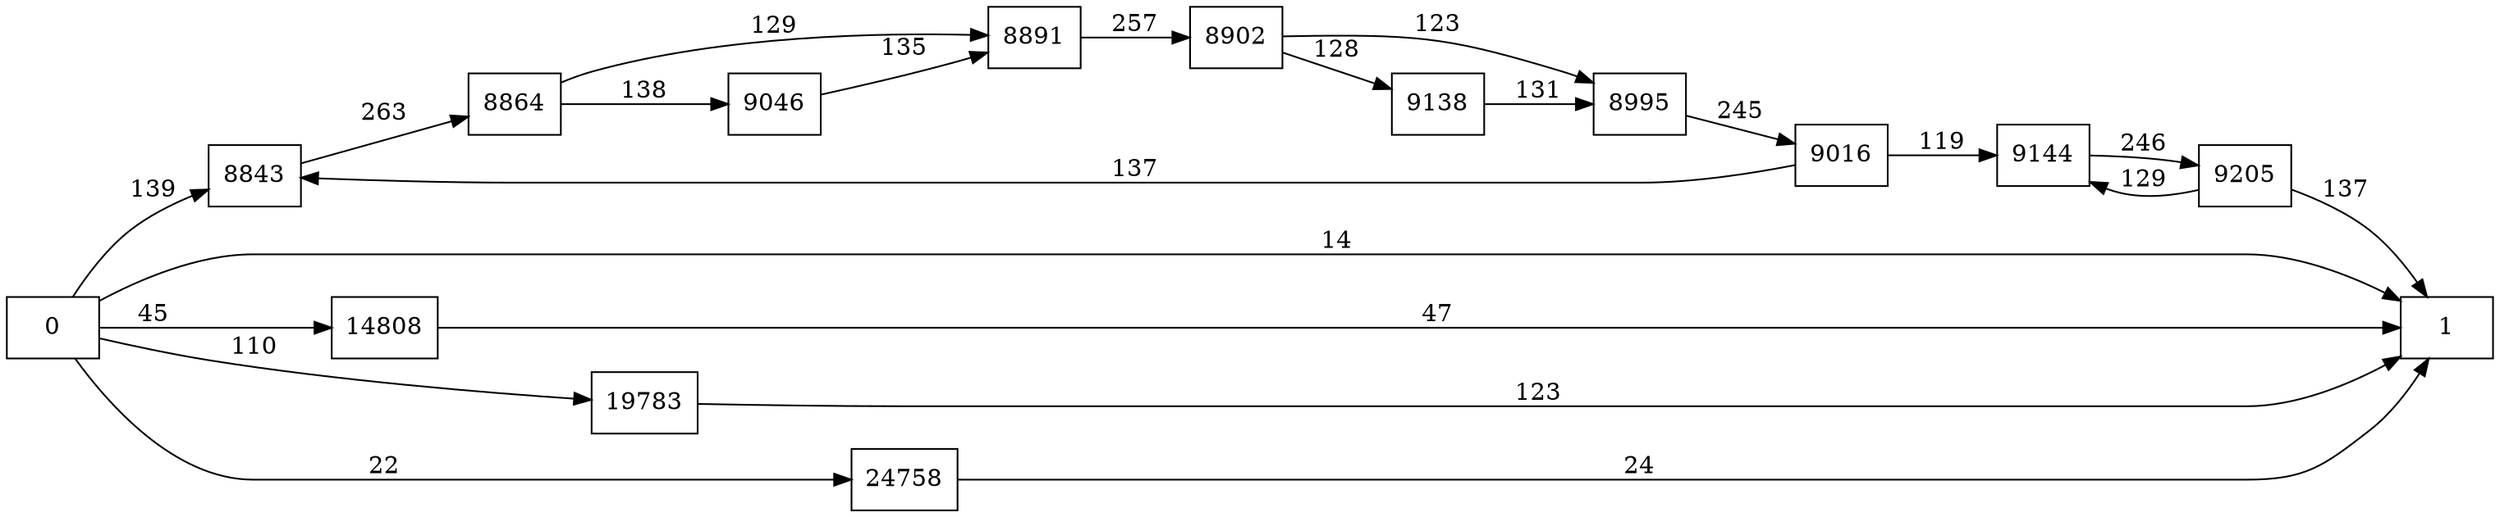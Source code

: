 digraph {
	graph [rankdir=LR]
	node [shape=rectangle]
	8843 -> 8864 [label=263]
	8864 -> 8891 [label=129]
	8864 -> 9046 [label=138]
	8891 -> 8902 [label=257]
	8902 -> 8995 [label=123]
	8902 -> 9138 [label=128]
	8995 -> 9016 [label=245]
	9016 -> 8843 [label=137]
	9016 -> 9144 [label=119]
	9046 -> 8891 [label=135]
	9138 -> 8995 [label=131]
	9144 -> 9205 [label=246]
	9205 -> 9144 [label=129]
	9205 -> 1 [label=137]
	14808 -> 1 [label=47]
	19783 -> 1 [label=123]
	24758 -> 1 [label=24]
	0 -> 1 [label=14]
	0 -> 8843 [label=139]
	0 -> 14808 [label=45]
	0 -> 19783 [label=110]
	0 -> 24758 [label=22]
}

